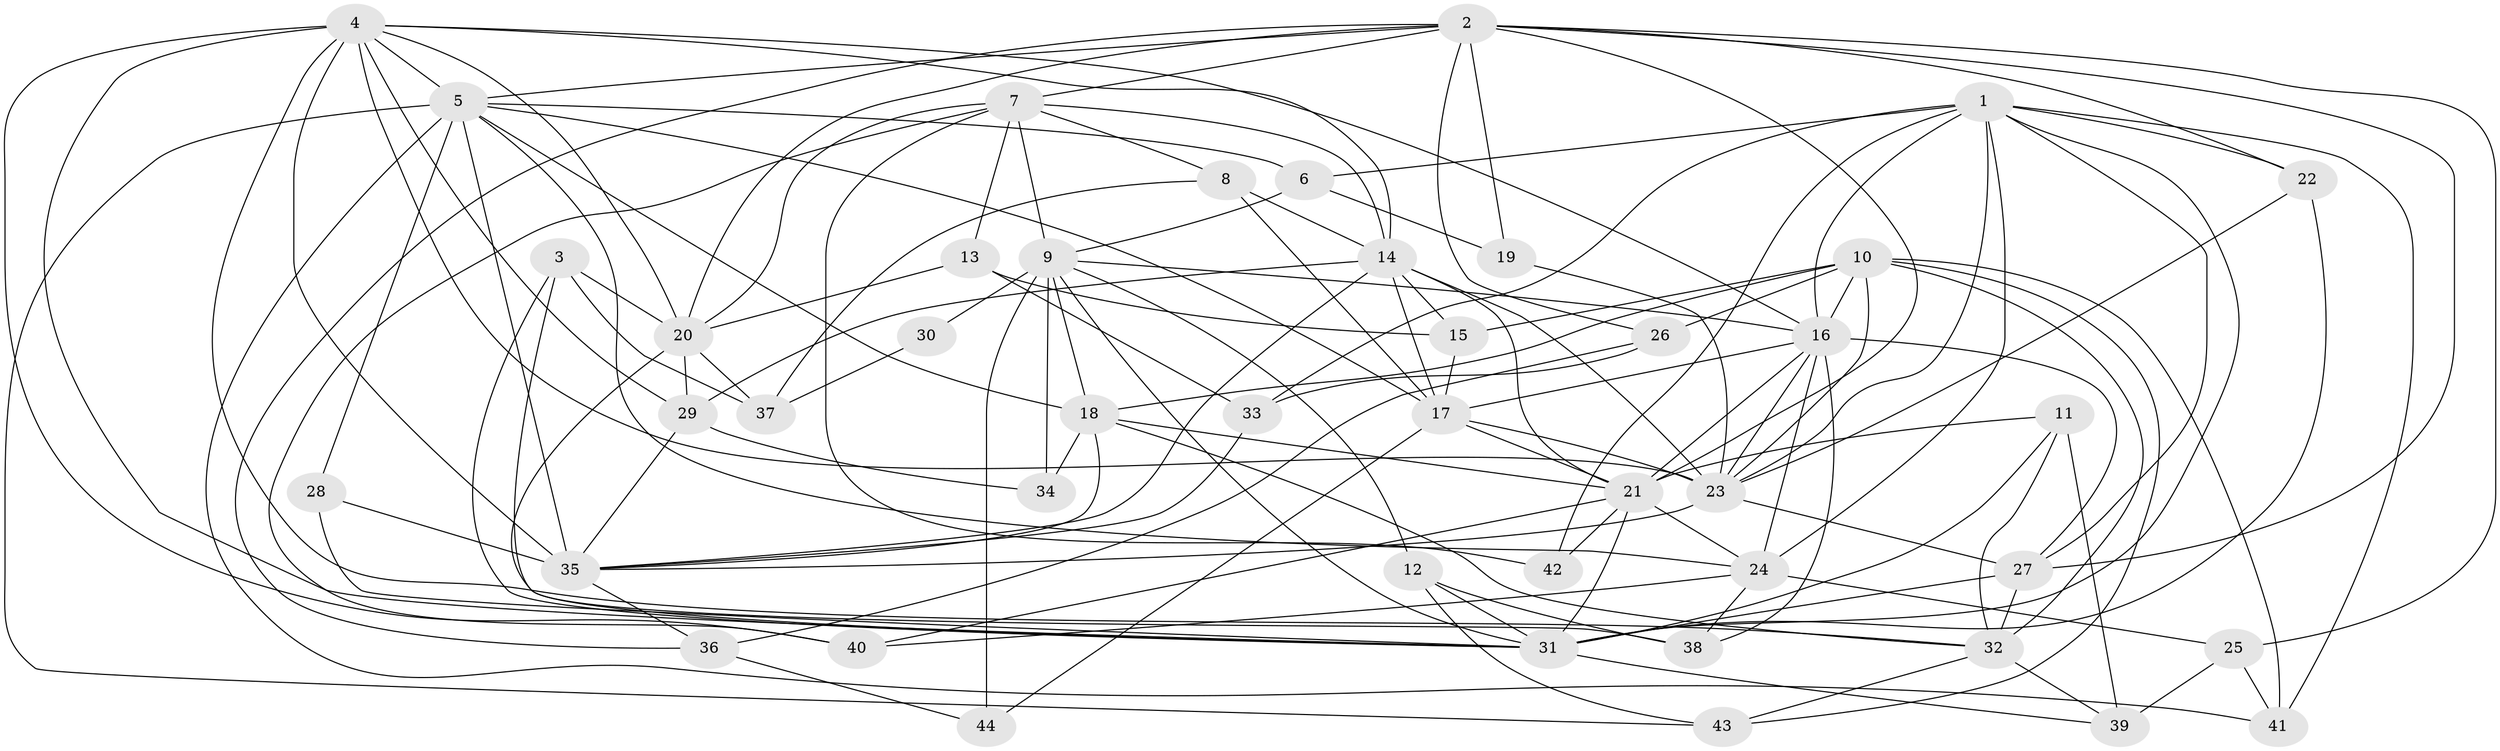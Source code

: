 // original degree distribution, {4: 1.0}
// Generated by graph-tools (version 1.1) at 2025/53/03/04/25 22:53:49]
// undirected, 44 vertices, 131 edges
graph export_dot {
  node [color=gray90,style=filled];
  1;
  2;
  3;
  4;
  5;
  6;
  7;
  8;
  9;
  10;
  11;
  12;
  13;
  14;
  15;
  16;
  17;
  18;
  19;
  20;
  21;
  22;
  23;
  24;
  25;
  26;
  27;
  28;
  29;
  30;
  31;
  32;
  33;
  34;
  35;
  36;
  37;
  38;
  39;
  40;
  41;
  42;
  43;
  44;
  1 -- 6 [weight=1.0];
  1 -- 16 [weight=1.0];
  1 -- 22 [weight=1.0];
  1 -- 23 [weight=1.0];
  1 -- 24 [weight=1.0];
  1 -- 27 [weight=1.0];
  1 -- 31 [weight=1.0];
  1 -- 33 [weight=1.0];
  1 -- 41 [weight=1.0];
  1 -- 42 [weight=1.0];
  2 -- 5 [weight=1.0];
  2 -- 7 [weight=2.0];
  2 -- 19 [weight=2.0];
  2 -- 20 [weight=1.0];
  2 -- 21 [weight=1.0];
  2 -- 22 [weight=1.0];
  2 -- 25 [weight=1.0];
  2 -- 26 [weight=1.0];
  2 -- 27 [weight=1.0];
  2 -- 36 [weight=1.0];
  3 -- 20 [weight=1.0];
  3 -- 31 [weight=1.0];
  3 -- 37 [weight=1.0];
  3 -- 38 [weight=1.0];
  4 -- 5 [weight=2.0];
  4 -- 14 [weight=1.0];
  4 -- 16 [weight=1.0];
  4 -- 20 [weight=1.0];
  4 -- 23 [weight=1.0];
  4 -- 29 [weight=1.0];
  4 -- 31 [weight=1.0];
  4 -- 32 [weight=1.0];
  4 -- 35 [weight=2.0];
  4 -- 40 [weight=1.0];
  5 -- 6 [weight=1.0];
  5 -- 17 [weight=1.0];
  5 -- 18 [weight=1.0];
  5 -- 24 [weight=1.0];
  5 -- 28 [weight=1.0];
  5 -- 35 [weight=2.0];
  5 -- 41 [weight=1.0];
  5 -- 43 [weight=1.0];
  6 -- 9 [weight=1.0];
  6 -- 19 [weight=1.0];
  7 -- 8 [weight=1.0];
  7 -- 9 [weight=1.0];
  7 -- 13 [weight=1.0];
  7 -- 14 [weight=1.0];
  7 -- 20 [weight=1.0];
  7 -- 40 [weight=1.0];
  7 -- 42 [weight=2.0];
  8 -- 14 [weight=1.0];
  8 -- 17 [weight=1.0];
  8 -- 37 [weight=1.0];
  9 -- 12 [weight=1.0];
  9 -- 16 [weight=1.0];
  9 -- 18 [weight=1.0];
  9 -- 30 [weight=3.0];
  9 -- 31 [weight=1.0];
  9 -- 34 [weight=1.0];
  9 -- 44 [weight=2.0];
  10 -- 15 [weight=1.0];
  10 -- 16 [weight=1.0];
  10 -- 18 [weight=1.0];
  10 -- 23 [weight=2.0];
  10 -- 26 [weight=1.0];
  10 -- 32 [weight=2.0];
  10 -- 41 [weight=1.0];
  10 -- 43 [weight=1.0];
  11 -- 21 [weight=1.0];
  11 -- 31 [weight=1.0];
  11 -- 32 [weight=1.0];
  11 -- 39 [weight=1.0];
  12 -- 31 [weight=1.0];
  12 -- 38 [weight=1.0];
  12 -- 43 [weight=1.0];
  13 -- 15 [weight=1.0];
  13 -- 20 [weight=1.0];
  13 -- 33 [weight=1.0];
  14 -- 15 [weight=3.0];
  14 -- 17 [weight=1.0];
  14 -- 21 [weight=1.0];
  14 -- 23 [weight=1.0];
  14 -- 29 [weight=2.0];
  14 -- 35 [weight=1.0];
  15 -- 17 [weight=1.0];
  16 -- 17 [weight=1.0];
  16 -- 21 [weight=1.0];
  16 -- 23 [weight=2.0];
  16 -- 24 [weight=2.0];
  16 -- 27 [weight=1.0];
  16 -- 38 [weight=1.0];
  17 -- 21 [weight=1.0];
  17 -- 23 [weight=1.0];
  17 -- 44 [weight=1.0];
  18 -- 21 [weight=1.0];
  18 -- 32 [weight=1.0];
  18 -- 34 [weight=2.0];
  18 -- 35 [weight=1.0];
  19 -- 23 [weight=1.0];
  20 -- 29 [weight=1.0];
  20 -- 31 [weight=1.0];
  20 -- 37 [weight=1.0];
  21 -- 24 [weight=1.0];
  21 -- 31 [weight=1.0];
  21 -- 40 [weight=1.0];
  21 -- 42 [weight=1.0];
  22 -- 23 [weight=1.0];
  22 -- 31 [weight=1.0];
  23 -- 27 [weight=1.0];
  23 -- 35 [weight=1.0];
  24 -- 25 [weight=1.0];
  24 -- 38 [weight=1.0];
  24 -- 40 [weight=1.0];
  25 -- 39 [weight=1.0];
  25 -- 41 [weight=1.0];
  26 -- 33 [weight=1.0];
  26 -- 36 [weight=1.0];
  27 -- 31 [weight=1.0];
  27 -- 32 [weight=1.0];
  28 -- 31 [weight=1.0];
  28 -- 35 [weight=2.0];
  29 -- 34 [weight=1.0];
  29 -- 35 [weight=1.0];
  30 -- 37 [weight=1.0];
  31 -- 39 [weight=1.0];
  32 -- 39 [weight=1.0];
  32 -- 43 [weight=1.0];
  33 -- 35 [weight=1.0];
  35 -- 36 [weight=1.0];
  36 -- 44 [weight=1.0];
}
